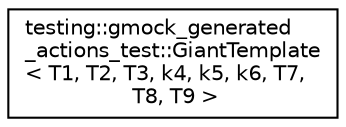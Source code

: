 digraph "Graphical Class Hierarchy"
{
  edge [fontname="Helvetica",fontsize="10",labelfontname="Helvetica",labelfontsize="10"];
  node [fontname="Helvetica",fontsize="10",shape=record];
  rankdir="LR";
  Node1 [label="testing::gmock_generated\l_actions_test::GiantTemplate\l\< T1, T2, T3, k4, k5, k6, T7,\l T8, T9 \>",height=0.2,width=0.4,color="black", fillcolor="white", style="filled",URL="$structtesting_1_1gmock__generated__actions__test_1_1_giant_template.html"];
}
